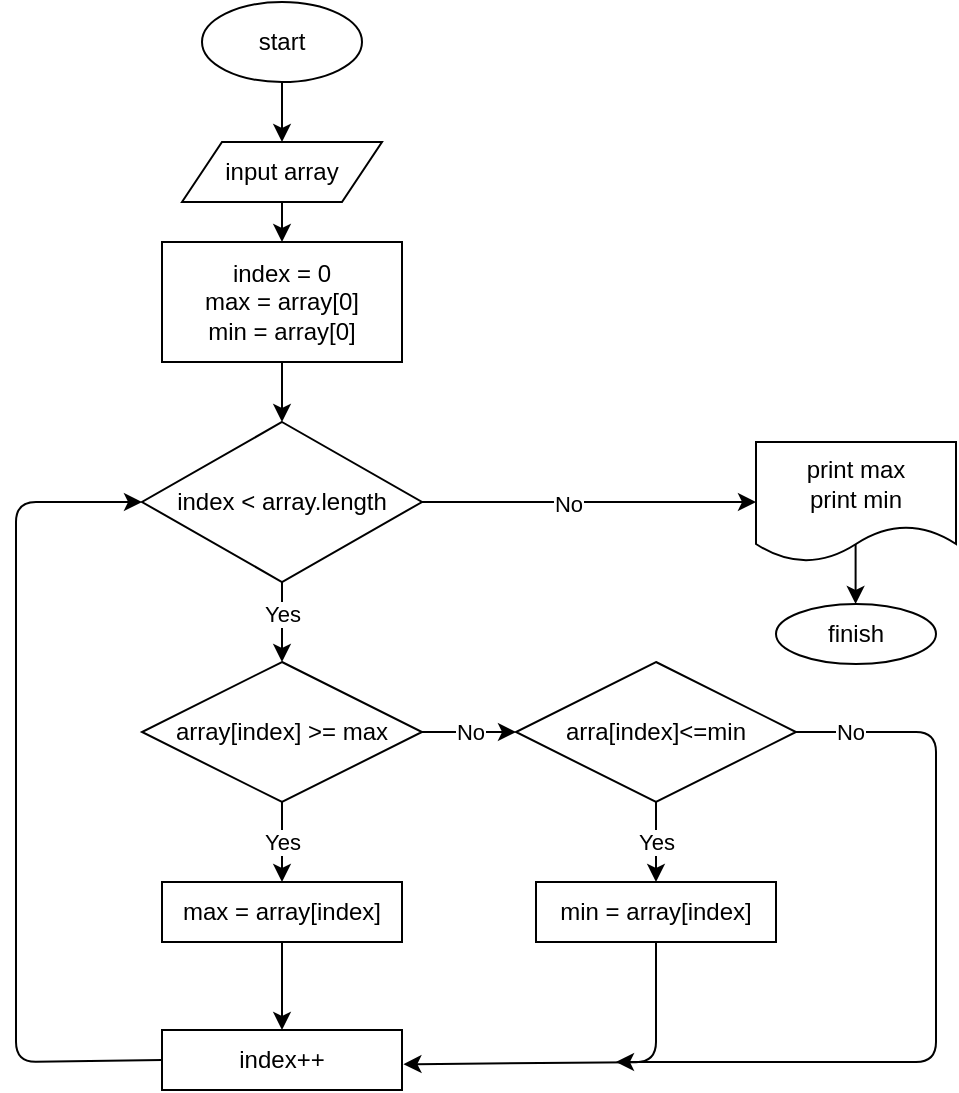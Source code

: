 <mxfile>
    <diagram id="Z8sDZhmmWTHAKssIfuWv" name="Page-1">
        <mxGraphModel dx="652" dy="465" grid="1" gridSize="10" guides="1" tooltips="1" connect="1" arrows="1" fold="1" page="1" pageScale="1" pageWidth="827" pageHeight="1169" math="0" shadow="0">
            <root>
                <mxCell id="0"/>
                <mxCell id="1" parent="0"/>
                <mxCell id="38" style="edgeStyle=none;html=1;exitX=0.5;exitY=1;exitDx=0;exitDy=0;entryX=0.5;entryY=0;entryDx=0;entryDy=0;" parent="1" source="21" target="32" edge="1">
                    <mxGeometry relative="1" as="geometry"/>
                </mxCell>
                <mxCell id="21" value="start" style="ellipse;whiteSpace=wrap;html=1;" parent="1" vertex="1">
                    <mxGeometry x="373" y="20" width="80" height="40" as="geometry"/>
                </mxCell>
                <mxCell id="39" style="edgeStyle=none;html=1;exitX=0.5;exitY=1;exitDx=0;exitDy=0;entryX=0.5;entryY=0;entryDx=0;entryDy=0;" parent="1" source="32" target="33" edge="1">
                    <mxGeometry relative="1" as="geometry"/>
                </mxCell>
                <mxCell id="32" value="input array" style="shape=parallelogram;perimeter=parallelogramPerimeter;whiteSpace=wrap;html=1;fixedSize=1;" parent="1" vertex="1">
                    <mxGeometry x="363" y="90" width="100" height="30" as="geometry"/>
                </mxCell>
                <mxCell id="40" style="edgeStyle=none;html=1;exitX=0.5;exitY=1;exitDx=0;exitDy=0;entryX=0.5;entryY=0;entryDx=0;entryDy=0;" parent="1" source="33" target="34" edge="1">
                    <mxGeometry relative="1" as="geometry"/>
                </mxCell>
                <mxCell id="33" value="index = 0&lt;br&gt;max = array[0]&lt;br&gt;min = array[0]" style="rounded=0;whiteSpace=wrap;html=1;" parent="1" vertex="1">
                    <mxGeometry x="353" y="140" width="120" height="60" as="geometry"/>
                </mxCell>
                <mxCell id="41" style="edgeStyle=none;html=1;exitX=0.5;exitY=1;exitDx=0;exitDy=0;entryX=0.5;entryY=0;entryDx=0;entryDy=0;" parent="1" source="34" target="37" edge="1">
                    <mxGeometry relative="1" as="geometry"/>
                </mxCell>
                <mxCell id="42" value="Yes" style="edgeLabel;html=1;align=center;verticalAlign=middle;resizable=0;points=[];" parent="41" vertex="1" connectable="0">
                    <mxGeometry x="-0.23" relative="1" as="geometry">
                        <mxPoint as="offset"/>
                    </mxGeometry>
                </mxCell>
                <mxCell id="51" style="edgeStyle=none;html=1;exitX=1;exitY=0.5;exitDx=0;exitDy=0;" parent="1" source="34" target="52" edge="1">
                    <mxGeometry relative="1" as="geometry">
                        <mxPoint x="570" y="270" as="targetPoint"/>
                    </mxGeometry>
                </mxCell>
                <mxCell id="56" value="No" style="edgeLabel;html=1;align=center;verticalAlign=middle;resizable=0;points=[];" parent="51" vertex="1" connectable="0">
                    <mxGeometry x="-0.126" y="-1" relative="1" as="geometry">
                        <mxPoint as="offset"/>
                    </mxGeometry>
                </mxCell>
                <mxCell id="34" value="index &amp;lt; array.length" style="rhombus;whiteSpace=wrap;html=1;" parent="1" vertex="1">
                    <mxGeometry x="343" y="230" width="140" height="80" as="geometry"/>
                </mxCell>
                <mxCell id="44" value="Yes" style="edgeStyle=none;html=1;exitX=0.5;exitY=1;exitDx=0;exitDy=0;entryX=0.5;entryY=0;entryDx=0;entryDy=0;" parent="1" source="37" target="43" edge="1">
                    <mxGeometry relative="1" as="geometry"/>
                </mxCell>
                <mxCell id="59" value="No" style="edgeStyle=none;html=1;exitX=1;exitY=0.5;exitDx=0;exitDy=0;entryX=0;entryY=0.5;entryDx=0;entryDy=0;" edge="1" parent="1" source="37" target="57">
                    <mxGeometry relative="1" as="geometry"/>
                </mxCell>
                <mxCell id="37" value="array[index] &amp;gt;= max" style="rhombus;whiteSpace=wrap;html=1;" parent="1" vertex="1">
                    <mxGeometry x="343" y="350" width="140" height="70" as="geometry"/>
                </mxCell>
                <mxCell id="46" style="edgeStyle=none;html=1;exitX=0.5;exitY=1;exitDx=0;exitDy=0;entryX=0.5;entryY=0;entryDx=0;entryDy=0;" parent="1" source="43" target="45" edge="1">
                    <mxGeometry relative="1" as="geometry"/>
                </mxCell>
                <mxCell id="43" value="max = array[index]" style="rounded=0;whiteSpace=wrap;html=1;" parent="1" vertex="1">
                    <mxGeometry x="353" y="460" width="120" height="30" as="geometry"/>
                </mxCell>
                <mxCell id="47" style="edgeStyle=none;html=1;exitX=0;exitY=0.5;exitDx=0;exitDy=0;entryX=0;entryY=0.5;entryDx=0;entryDy=0;" parent="1" source="45" target="34" edge="1">
                    <mxGeometry relative="1" as="geometry">
                        <mxPoint x="340" y="270" as="targetPoint"/>
                        <Array as="points">
                            <mxPoint x="280" y="550"/>
                            <mxPoint x="280" y="270"/>
                        </Array>
                    </mxGeometry>
                </mxCell>
                <mxCell id="45" value="index++" style="rounded=0;whiteSpace=wrap;html=1;" parent="1" vertex="1">
                    <mxGeometry x="353" y="534" width="120" height="30" as="geometry"/>
                </mxCell>
                <mxCell id="50" style="edgeStyle=none;html=1;exitX=0.5;exitY=1;exitDx=0;exitDy=0;entryX=1.006;entryY=0.571;entryDx=0;entryDy=0;entryPerimeter=0;" parent="1" source="48" target="45" edge="1">
                    <mxGeometry relative="1" as="geometry">
                        <Array as="points">
                            <mxPoint x="600" y="550"/>
                        </Array>
                        <mxPoint x="480" y="550" as="targetPoint"/>
                    </mxGeometry>
                </mxCell>
                <mxCell id="48" value="min = array[index]" style="rounded=0;whiteSpace=wrap;html=1;" parent="1" vertex="1">
                    <mxGeometry x="540" y="460" width="120" height="30" as="geometry"/>
                </mxCell>
                <mxCell id="52" value="print max&lt;br&gt;print min" style="shape=document;whiteSpace=wrap;html=1;boundedLbl=1;" parent="1" vertex="1">
                    <mxGeometry x="650" y="240" width="100" height="60" as="geometry"/>
                </mxCell>
                <mxCell id="53" value="finish" style="ellipse;whiteSpace=wrap;html=1;" parent="1" vertex="1">
                    <mxGeometry x="660" y="321" width="80" height="30" as="geometry"/>
                </mxCell>
                <mxCell id="55" style="edgeStyle=none;html=1;exitX=0.5;exitY=1;exitDx=0;exitDy=0;entryX=0.5;entryY=0;entryDx=0;entryDy=0;" parent="1" edge="1">
                    <mxGeometry relative="1" as="geometry">
                        <mxPoint x="699.8" y="291" as="sourcePoint"/>
                        <mxPoint x="699.8" y="321" as="targetPoint"/>
                    </mxGeometry>
                </mxCell>
                <mxCell id="58" value="Yes" style="edgeStyle=none;html=1;exitX=0.5;exitY=1;exitDx=0;exitDy=0;" edge="1" parent="1" source="57" target="48">
                    <mxGeometry relative="1" as="geometry"/>
                </mxCell>
                <mxCell id="60" style="edgeStyle=none;html=1;exitX=1;exitY=0.5;exitDx=0;exitDy=0;" edge="1" parent="1" source="57">
                    <mxGeometry relative="1" as="geometry">
                        <mxPoint x="580" y="550" as="targetPoint"/>
                        <Array as="points">
                            <mxPoint x="740" y="385"/>
                            <mxPoint x="740" y="550"/>
                            <mxPoint x="670" y="550"/>
                        </Array>
                    </mxGeometry>
                </mxCell>
                <mxCell id="61" value="No" style="edgeLabel;html=1;align=center;verticalAlign=middle;resizable=0;points=[];" vertex="1" connectable="0" parent="60">
                    <mxGeometry x="-0.863" relative="1" as="geometry">
                        <mxPoint as="offset"/>
                    </mxGeometry>
                </mxCell>
                <mxCell id="57" value="arra[index]&amp;lt;=min" style="rhombus;whiteSpace=wrap;html=1;" vertex="1" parent="1">
                    <mxGeometry x="530" y="350" width="140" height="70" as="geometry"/>
                </mxCell>
            </root>
        </mxGraphModel>
    </diagram>
</mxfile>